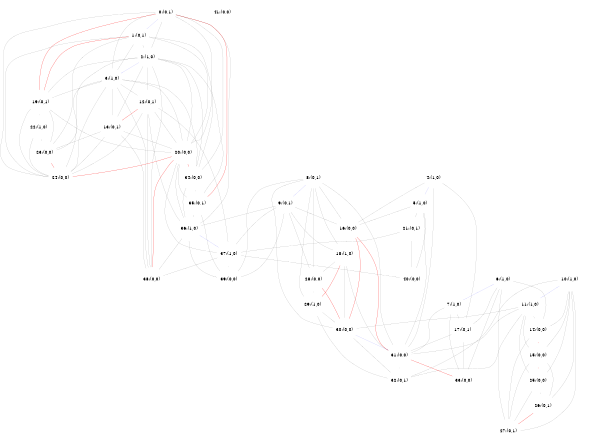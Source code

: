 graph D { 
  randir = LR
  size="4, 3"
  ratio="fill"
  edge[style="bold",fontsize=200]
  node[shape="circle",fontsize=200]
  0[shape="circle",label="0:(0,1)"]
  1[shape="circle",label="1:(0,1)"]
  2[shape="circle",label="2:(1,0)"]
  3[shape="circle",label="3:(1,0)"]
  4[shape="circle",label="4:(1,0)"]
  5[shape="circle",label="5:(1,0)"]
  6[shape="circle",label="6:(1,0)"]
  7[shape="circle",label="7:(1,0)"]
  8[shape="circle",label="8:(0,1)"]
  9[shape="circle",label="9:(0,1)"]
  10[shape="circle",label="10:(1,0)"]
  11[shape="circle",label="11:(1,0)"]
  12[shape="circle",label="12:(0,1)"]
  13[shape="circle",label="13:(0,1)"]
  14[shape="circle",label="14:(0,0)"]
  15[shape="circle",label="15:(0,0)"]
  16[shape="circle",label="16:(0,0)"]
  17[shape="circle",label="17:(0,1)"]
  18[shape="circle",label="18:(1,0)"]
  19[shape="circle",label="19:(0,1)"]
  20[shape="circle",label="20:(0,0)"]
  21[shape="circle",label="21:(0,1)"]
  22[shape="circle",label="22:(1,0)"]
  23[shape="circle",label="23:(0,0)"]
  24[shape="circle",label="24:(0,0)"]
  25[shape="circle",label="25:(0,0)"]
  26[shape="circle",label="26:(0,1)"]
  27[shape="circle",label="27:(0,1)"]
  28[shape="circle",label="28:(0,0)"]
  29[shape="circle",label="29:(1,0)"]
  30[shape="circle",label="30:(0,0)"]
  31[shape="circle",label="31:(0,0)"]
  32[shape="circle",label="32:(0,1)"]
  33[shape="circle",label="33:(0,0)"]
  34[shape="circle",label="34:(0,0)"]
  35[shape="circle",label="35:(0,1)"]
  36[shape="circle",label="36:(1,0)"]
  37[shape="circle",label="37:(1,0)"]
  38[shape="circle",label="38:(0,0)"]
  39[shape="circle",label="39:(0,0)"]
  40[shape="circle",label="40:(0,0)"]
  41[shape="circle",label="41:(0,0)"]
  0--2[color="black",style="solid",penwidth=3]
  0--3[color="black",style="solid",penwidth=3]
  0--19[color="red",style="solid",penwidth=9]
  0--20[color="black",style="solid",penwidth=3]
  0--24[color="black",style="solid",penwidth=3]
  0--34[color="black",style="solid",penwidth=3]
  0--35[color="red",style="solid",penwidth=9]
  0--36[color="black",style="solid",penwidth=3]
  1--2[color="black",style="solid",penwidth=3]
  1--3[color="black",style="solid",penwidth=3]
  1--19[color="red",style="solid",penwidth=9]
  1--20[color="black",style="solid",penwidth=3]
  1--23[color="black",style="solid",penwidth=3]
  1--24[color="black",style="solid",penwidth=3]
  1--34[color="black",style="solid",penwidth=3]
  2--12[color="black",style="solid",penwidth=3]
  2--13[color="black",style="solid",penwidth=3]
  2--19[color="black",style="solid",penwidth=3]
  2--20[color="black",style="solid",penwidth=3]
  2--24[color="black",style="solid",penwidth=3]
  2--34[color="black",style="solid",penwidth=3]
  2--35[color="black",style="solid",penwidth=3]
  2--38[color="black",style="solid",penwidth=3]
  3--12[color="black",style="solid",penwidth=3]
  3--13[color="black",style="solid",penwidth=3]
  3--19[color="black",style="solid",penwidth=3]
  3--20[color="black",style="solid",penwidth=3]
  3--23[color="black",style="solid",penwidth=3]
  3--24[color="black",style="solid",penwidth=3]
  3--34[color="black",style="solid",penwidth=3]
  3--38[color="black",style="solid",penwidth=3]
  4--16[color="black",style="solid",penwidth=3]
  4--17[color="black",style="solid",penwidth=3]
  4--31[color="black",style="solid",penwidth=3]
  5--16[color="black",style="solid",penwidth=3]
  5--21[color="black",style="solid",penwidth=3]
  5--31[color="black",style="solid",penwidth=3]
  5--40[color="black",style="solid",penwidth=3]
  6--14[color="black",style="solid",penwidth=3]
  6--17[color="black",style="solid",penwidth=3]
  6--27[color="black",style="solid",penwidth=3]
  6--33[color="black",style="solid",penwidth=3]
  7--17[color="black",style="solid",penwidth=3]
  7--31[color="black",style="solid",penwidth=3]
  7--33[color="black",style="solid",penwidth=3]
  8--16[color="black",style="solid",penwidth=3]
  8--18[color="black",style="solid",penwidth=3]
  8--28[color="black",style="solid",penwidth=3]
  8--29[color="black",style="solid",penwidth=3]
  8--30[color="black",style="solid",penwidth=3]
  8--31[color="black",style="solid",penwidth=3]
  8--39[color="black",style="solid",penwidth=3]
  9--16[color="black",style="solid",penwidth=3]
  9--18[color="black",style="solid",penwidth=3]
  9--28[color="black",style="solid",penwidth=3]
  9--36[color="black",style="solid",penwidth=3]
  9--37[color="black",style="solid",penwidth=3]
  9--39[color="black",style="solid",penwidth=3]
  10--14[color="black",style="solid",penwidth=3]
  10--15[color="black",style="solid",penwidth=3]
  10--25[color="black",style="solid",penwidth=3]
  10--26[color="black",style="solid",penwidth=3]
  10--27[color="black",style="solid",penwidth=3]
  10--32[color="black",style="solid",penwidth=3]
  11--14[color="black",style="solid",penwidth=3]
  11--15[color="black",style="solid",penwidth=3]
  11--25[color="black",style="solid",penwidth=3]
  11--30[color="black",style="solid",penwidth=3]
  11--31[color="black",style="solid",penwidth=3]
  11--32[color="black",style="solid",penwidth=3]
  12--13[color="red",style="solid",penwidth=9]
  12--20[color="black",style="solid",penwidth=3]
  12--24[color="black",style="solid",penwidth=3]
  12--36[color="black",style="solid",penwidth=3]
  12--37[color="black",style="solid",penwidth=3]
  12--38[color="black",style="solid",penwidth=3]
  13--20[color="black",style="solid",penwidth=3]
  13--23[color="black",style="solid",penwidth=3]
  13--24[color="black",style="solid",penwidth=3]
  13--38[color="black",style="solid",penwidth=3]
  14--15[color="red",style="solid",penwidth=9]
  14--27[color="black",style="solid",penwidth=3]
  15--25[color="red",style="solid",penwidth=9]
  15--26[color="black",style="solid",penwidth=3]
  15--27[color="black",style="solid",penwidth=3]
  16--18[color="black",style="solid",penwidth=3]
  16--30[color="red",style="solid",penwidth=9]
  16--31[color="red",style="solid",penwidth=9]
  17--31[color="black",style="solid",penwidth=3]
  17--33[color="black",style="solid",penwidth=3]
  18--28[color="black",style="solid",penwidth=3]
  18--29[color="red",style="solid",penwidth=9]
  18--30[color="black",style="solid",penwidth=3]
  18--31[color="black",style="solid",penwidth=3]
  19--20[color="black",style="solid",penwidth=3]
  19--22[color="black",style="solid",penwidth=3]
  19--23[color="black",style="solid",penwidth=3]
  19--24[color="black",style="solid",penwidth=3]
  20--24[color="red",style="solid",penwidth=9]
  20--34[color="red",style="solid",penwidth=9]
  20--35[color="black",style="solid",penwidth=3]
  20--36[color="black",style="solid",penwidth=3]
  20--37[color="black",style="solid",penwidth=3]
  20--38[color="red",style="solid",penwidth=9]
  21--37[color="black",style="solid",penwidth=3]
  21--40[color="black",style="solid",penwidth=3]
  22--23[color="black",style="solid",penwidth=3]
  22--24[color="black",style="solid",penwidth=3]
  23--24[color="red",style="solid",penwidth=9]
  25--26[color="black",style="solid",penwidth=3]
  25--27[color="black",style="solid",penwidth=3]
  26--27[color="red",style="solid",penwidth=9]
  28--29[color="black",style="solid",penwidth=3]
  28--30[color="red",style="solid",penwidth=9]
  29--30[color="black",style="solid",penwidth=3]
  29--32[color="black",style="solid",penwidth=3]
  30--32[color="black",style="solid",penwidth=3]
  31--32[color="black",style="solid",penwidth=3]
  31--33[color="red",style="solid",penwidth=9]
  34--35[color="black",style="solid",penwidth=3]
  34--36[color="black",style="solid",penwidth=3]
  35--36[color="black",style="solid",penwidth=3]
  35--39[color="black",style="solid",penwidth=3]
  36--38[color="black",style="solid",penwidth=3]
  36--39[color="black",style="solid",penwidth=3]
  37--38[color="black",style="solid",penwidth=3]
  37--39[color="black",style="solid",penwidth=3]
  37--40[color="black",style="solid",penwidth=3]
  0--1[color="blue",style="solid",penwidth=3]
  2--3[color="blue",style="solid",penwidth=3]
  4--5[color="blue",style="solid",penwidth=3]
  6--7[color="blue",style="solid",penwidth=3]
  8--9[color="blue",style="solid",penwidth=3]
  10--11[color="blue",style="solid",penwidth=3]
  30--31[color="blue",style="solid",penwidth=3]
  36--37[color="blue",style="solid",penwidth=3]
}